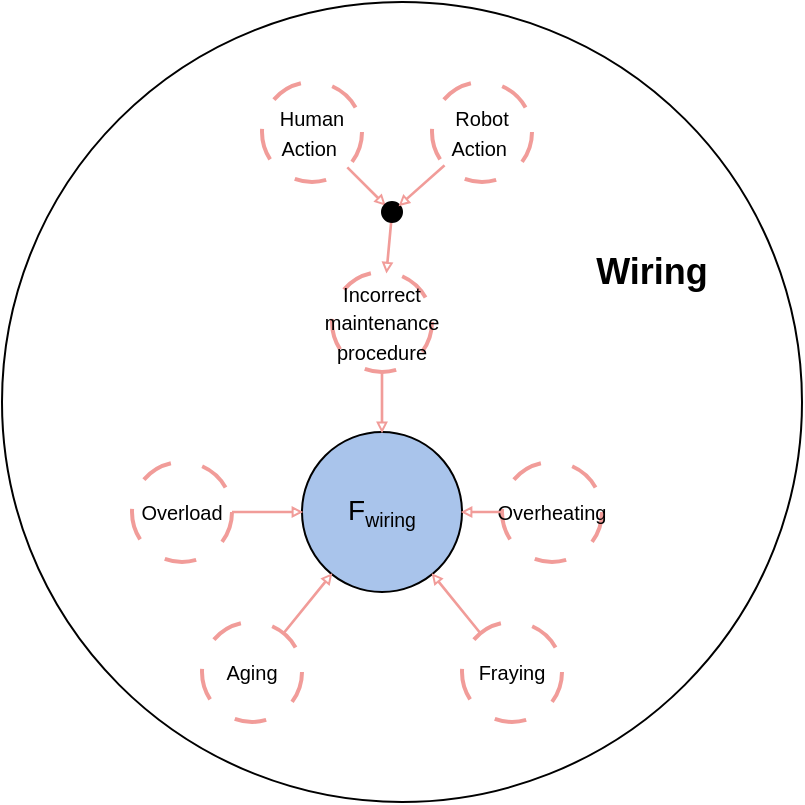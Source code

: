 <mxfile version="22.0.8" type="google">
  <diagram name="Page-1" id="i6Fk6NkkSAPjfHTLm6R8">
    <mxGraphModel grid="1" page="1" gridSize="10" guides="1" tooltips="1" connect="1" arrows="1" fold="1" pageScale="1" pageWidth="850" pageHeight="1100" math="0" shadow="0">
      <root>
        <mxCell id="0" />
        <mxCell id="1" parent="0" />
        <mxCell id="ORj-Zq_WpeGzwWcVXS1w-1" value="" style="ellipse;whiteSpace=wrap;html=1;aspect=fixed;" vertex="1" parent="1">
          <mxGeometry x="225" y="350" width="400" height="400" as="geometry" />
        </mxCell>
        <mxCell id="ORj-Zq_WpeGzwWcVXS1w-2" value="&lt;b&gt;&lt;font style=&quot;font-size: 18px;&quot;&gt;Wiring&lt;/font&gt;&lt;/b&gt;" style="text;html=1;strokeColor=none;fillColor=none;align=center;verticalAlign=middle;whiteSpace=wrap;rounded=0;" vertex="1" parent="1">
          <mxGeometry x="520" y="470" width="60" height="30" as="geometry" />
        </mxCell>
        <mxCell id="ORj-Zq_WpeGzwWcVXS1w-3" value="&lt;font style=&quot;font-size: 10px;&quot;&gt;Human Action&amp;nbsp;&lt;/font&gt;" style="ellipse;whiteSpace=wrap;html=1;aspect=fixed;fillColor=#FFFFFF;strokeColor=#F19C99;strokeWidth=2;dashed=1;dashPattern=8 8;" vertex="1" parent="1">
          <mxGeometry x="355" y="390" width="50" height="50" as="geometry" />
        </mxCell>
        <mxCell id="ORj-Zq_WpeGzwWcVXS1w-4" value="&lt;font style=&quot;font-size: 10px;&quot;&gt;Incorrect maintenance procedure&lt;/font&gt;" style="ellipse;whiteSpace=wrap;html=1;aspect=fixed;fillColor=#FFFFFF;strokeColor=#F19C99;strokeWidth=2;dashed=1;dashPattern=8 8;" vertex="1" parent="1">
          <mxGeometry x="390" y="485" width="50" height="50" as="geometry" />
        </mxCell>
        <mxCell id="ORj-Zq_WpeGzwWcVXS1w-5" value="" style="shape=flexArrow;endArrow=classic;html=1;rounded=0;width=0.323;endSize=1.065;endWidth=2.981;strokeColor=#F19C99;" edge="1" parent="1" source="ORj-Zq_WpeGzwWcVXS1w-3" target="ORj-Zq_WpeGzwWcVXS1w-7">
          <mxGeometry width="50" height="50" relative="1" as="geometry">
            <mxPoint x="675" y="625" as="sourcePoint" />
            <mxPoint x="540" y="595" as="targetPoint" />
          </mxGeometry>
        </mxCell>
        <mxCell id="ORj-Zq_WpeGzwWcVXS1w-6" value="" style="shape=flexArrow;endArrow=classic;html=1;rounded=0;width=0.323;endSize=1.065;endWidth=2.981;strokeColor=#F19C99;" edge="1" parent="1" source="ORj-Zq_WpeGzwWcVXS1w-7" target="ORj-Zq_WpeGzwWcVXS1w-4">
          <mxGeometry width="50" height="50" relative="1" as="geometry">
            <mxPoint x="665" y="660" as="sourcePoint" />
            <mxPoint x="685" y="675" as="targetPoint" />
          </mxGeometry>
        </mxCell>
        <mxCell id="ORj-Zq_WpeGzwWcVXS1w-7" value="" style="ellipse;whiteSpace=wrap;html=1;aspect=fixed;fillColor=#000000;strokeColor=#000000;" vertex="1" parent="1">
          <mxGeometry x="415" y="450" width="10" height="10" as="geometry" />
        </mxCell>
        <mxCell id="ORj-Zq_WpeGzwWcVXS1w-8" value="" style="shape=flexArrow;endArrow=classic;html=1;rounded=0;width=0.323;endSize=1.065;endWidth=2.981;strokeColor=#F19C99;" edge="1" parent="1" source="ORj-Zq_WpeGzwWcVXS1w-16" target="ORj-Zq_WpeGzwWcVXS1w-7">
          <mxGeometry width="50" height="50" relative="1" as="geometry">
            <mxPoint x="440" y="440" as="sourcePoint" />
            <mxPoint x="701.576" y="657.227" as="targetPoint" />
          </mxGeometry>
        </mxCell>
        <mxCell id="ORj-Zq_WpeGzwWcVXS1w-10" value="&lt;font style=&quot;font-size: 14px;&quot;&gt;F&lt;/font&gt;&lt;font style=&quot;font-size: 11.667px;&quot;&gt;&lt;sub&gt;wiring&lt;/sub&gt;&lt;/font&gt;" style="ellipse;whiteSpace=wrap;html=1;aspect=fixed;fillColor=#A9C4EB;" vertex="1" parent="1">
          <mxGeometry x="375" y="565" width="80" height="80" as="geometry" />
        </mxCell>
        <mxCell id="ORj-Zq_WpeGzwWcVXS1w-11" value="&lt;font style=&quot;font-size: 10px;&quot;&gt;Aging&lt;/font&gt;" style="ellipse;whiteSpace=wrap;html=1;aspect=fixed;fillColor=#FFFFFF;strokeColor=#F19C99;strokeWidth=2;dashed=1;dashPattern=8 8;" vertex="1" parent="1">
          <mxGeometry x="325" y="660" width="50" height="50" as="geometry" />
        </mxCell>
        <mxCell id="ORj-Zq_WpeGzwWcVXS1w-12" value="&lt;font style=&quot;font-size: 10px;&quot;&gt;Overload&lt;/font&gt;" style="ellipse;whiteSpace=wrap;html=1;aspect=fixed;fillColor=#FFFFFF;strokeColor=#F19C99;strokeWidth=2;dashed=1;dashPattern=8 8;" vertex="1" parent="1">
          <mxGeometry x="290" y="580" width="50" height="50" as="geometry" />
        </mxCell>
        <mxCell id="ORj-Zq_WpeGzwWcVXS1w-13" value="&lt;font style=&quot;font-size: 10px;&quot;&gt;Fraying&lt;/font&gt;" style="ellipse;whiteSpace=wrap;html=1;aspect=fixed;fillColor=#FFFFFF;strokeColor=#F19C99;strokeWidth=2;dashed=1;dashPattern=8 8;" vertex="1" parent="1">
          <mxGeometry x="455" y="660" width="50" height="50" as="geometry" />
        </mxCell>
        <mxCell id="ORj-Zq_WpeGzwWcVXS1w-14" value="&lt;font style=&quot;font-size: 10px;&quot;&gt;Overheating&lt;/font&gt;" style="ellipse;whiteSpace=wrap;html=1;aspect=fixed;fillColor=#FFFFFF;strokeColor=#F19C99;strokeWidth=2;dashed=1;dashPattern=8 8;" vertex="1" parent="1">
          <mxGeometry x="475" y="580" width="50" height="50" as="geometry" />
        </mxCell>
        <mxCell id="ORj-Zq_WpeGzwWcVXS1w-15" value="" style="shape=flexArrow;endArrow=classic;html=1;rounded=0;width=0.323;endSize=1.065;endWidth=2.981;strokeColor=#F19C99;" edge="1" parent="1" source="ORj-Zq_WpeGzwWcVXS1w-14" target="ORj-Zq_WpeGzwWcVXS1w-10">
          <mxGeometry width="50" height="50" relative="1" as="geometry">
            <mxPoint x="450" y="450" as="sourcePoint" />
            <mxPoint x="434" y="462" as="targetPoint" />
          </mxGeometry>
        </mxCell>
        <mxCell id="ORj-Zq_WpeGzwWcVXS1w-16" value="&lt;font style=&quot;font-size: 10px;&quot;&gt;Robot Action&amp;nbsp;&lt;/font&gt;" style="ellipse;whiteSpace=wrap;html=1;aspect=fixed;fillColor=#FFFFFF;strokeColor=#F19C99;strokeWidth=2;dashed=1;dashPattern=8 8;" vertex="1" parent="1">
          <mxGeometry x="440" y="390" width="50" height="50" as="geometry" />
        </mxCell>
        <mxCell id="ORj-Zq_WpeGzwWcVXS1w-18" value="" style="shape=flexArrow;endArrow=classic;html=1;rounded=0;width=0.323;endSize=1.065;endWidth=2.981;strokeColor=#F19C99;" edge="1" parent="1" source="ORj-Zq_WpeGzwWcVXS1w-12" target="ORj-Zq_WpeGzwWcVXS1w-10">
          <mxGeometry width="50" height="50" relative="1" as="geometry">
            <mxPoint x="430" y="470" as="sourcePoint" />
            <mxPoint x="430" y="495" as="targetPoint" />
          </mxGeometry>
        </mxCell>
        <mxCell id="ORj-Zq_WpeGzwWcVXS1w-19" value="" style="shape=flexArrow;endArrow=classic;html=1;rounded=0;width=0.323;endSize=1.065;endWidth=2.981;strokeColor=#F19C99;" edge="1" parent="1" source="ORj-Zq_WpeGzwWcVXS1w-11" target="ORj-Zq_WpeGzwWcVXS1w-10">
          <mxGeometry width="50" height="50" relative="1" as="geometry">
            <mxPoint x="568" y="610" as="sourcePoint" />
            <mxPoint x="585" y="495" as="targetPoint" />
          </mxGeometry>
        </mxCell>
        <mxCell id="ORj-Zq_WpeGzwWcVXS1w-20" value="" style="shape=flexArrow;endArrow=classic;html=1;rounded=0;width=0.323;endSize=1.065;endWidth=2.981;strokeColor=#F19C99;" edge="1" parent="1" source="ORj-Zq_WpeGzwWcVXS1w-13" target="ORj-Zq_WpeGzwWcVXS1w-10">
          <mxGeometry width="50" height="50" relative="1" as="geometry">
            <mxPoint x="686" y="604" as="sourcePoint" />
            <mxPoint x="612" y="489" as="targetPoint" />
          </mxGeometry>
        </mxCell>
        <mxCell id="ORj-Zq_WpeGzwWcVXS1w-21" value="" style="shape=flexArrow;endArrow=classic;html=1;rounded=0;width=0.323;endSize=1.065;endWidth=2.981;strokeColor=#F19C99;" edge="1" parent="1" source="ORj-Zq_WpeGzwWcVXS1w-4" target="ORj-Zq_WpeGzwWcVXS1w-10">
          <mxGeometry width="50" height="50" relative="1" as="geometry">
            <mxPoint x="568" y="610" as="sourcePoint" />
            <mxPoint x="585" y="495" as="targetPoint" />
          </mxGeometry>
        </mxCell>
      </root>
    </mxGraphModel>
  </diagram>
</mxfile>
